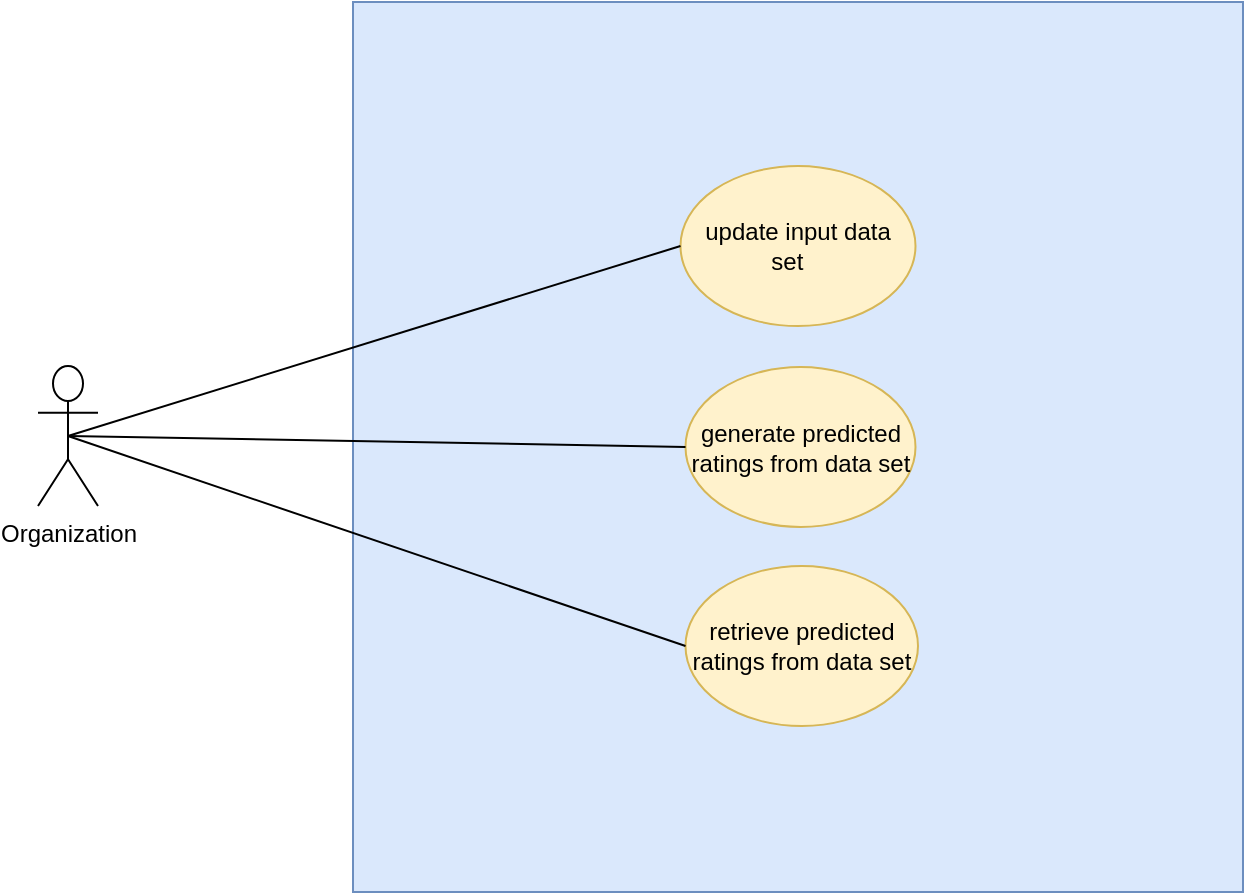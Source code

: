 <mxfile version="20.8.10" type="device"><diagram name="Page-1" id="fjwuFHZYpNOX4wre5BCR"><mxGraphModel dx="1276" dy="614" grid="1" gridSize="10" guides="1" tooltips="1" connect="1" arrows="1" fold="1" page="1" pageScale="1" pageWidth="850" pageHeight="1100" math="0" shadow="0"><root><mxCell id="0"/><mxCell id="1" parent="0"/><mxCell id="Jd3R5-ZXTsf17rILLIj6-1" value="Organization" style="shape=umlActor;verticalLabelPosition=bottom;verticalAlign=top;html=1;outlineConnect=0;" parent="1" vertex="1"><mxGeometry x="120" y="510" width="30" height="70" as="geometry"/></mxCell><mxCell id="Jd3R5-ZXTsf17rILLIj6-3" value="" style="whiteSpace=wrap;html=1;aspect=fixed;fillColor=#dae8fc;strokeColor=#6c8ebf;" parent="1" vertex="1"><mxGeometry x="277.5" y="328" width="445" height="445" as="geometry"/></mxCell><mxCell id="Jd3R5-ZXTsf17rILLIj6-2" value="update input data set&lt;span style=&quot;white-space: pre;&quot;&gt;&#9;&lt;/span&gt;" style="ellipse;whiteSpace=wrap;html=1;fillColor=#fff2cc;strokeColor=#d6b656;" parent="1" vertex="1"><mxGeometry x="441.25" y="410" width="117.5" height="80" as="geometry"/></mxCell><mxCell id="EdmM1rZS4--3qe9CLnAn-1" value="retrieve predicted ratings from data set" style="ellipse;whiteSpace=wrap;html=1;fillColor=#fff2cc;strokeColor=#d6b656;" parent="1" vertex="1"><mxGeometry x="443.75" y="610" width="116.25" height="80" as="geometry"/></mxCell><mxCell id="EdmM1rZS4--3qe9CLnAn-2" value="" style="endArrow=none;html=1;rounded=0;entryX=0.5;entryY=0.5;entryDx=0;entryDy=0;entryPerimeter=0;exitX=0;exitY=0.5;exitDx=0;exitDy=0;" parent="1" source="Jd3R5-ZXTsf17rILLIj6-2" target="Jd3R5-ZXTsf17rILLIj6-1" edge="1"><mxGeometry width="50" height="50" relative="1" as="geometry"><mxPoint x="400" y="560" as="sourcePoint"/><mxPoint x="450" y="510" as="targetPoint"/></mxGeometry></mxCell><mxCell id="EdmM1rZS4--3qe9CLnAn-3" value="" style="endArrow=none;html=1;rounded=0;entryX=0.5;entryY=0.5;entryDx=0;entryDy=0;entryPerimeter=0;exitX=0;exitY=0.5;exitDx=0;exitDy=0;" parent="1" source="EdmM1rZS4--3qe9CLnAn-1" target="Jd3R5-ZXTsf17rILLIj6-1" edge="1"><mxGeometry width="50" height="50" relative="1" as="geometry"><mxPoint x="452.5" y="470" as="sourcePoint"/><mxPoint x="145" y="555" as="targetPoint"/></mxGeometry></mxCell><mxCell id="hvcqBxCkx8Dy17fP0oCh-1" value="generate predicted ratings from data set" style="ellipse;whiteSpace=wrap;html=1;fillColor=#fff2cc;strokeColor=#d6b656;" parent="1" vertex="1"><mxGeometry x="443.75" y="510.5" width="115" height="80" as="geometry"/></mxCell><mxCell id="hvcqBxCkx8Dy17fP0oCh-3" value="" style="endArrow=none;html=1;rounded=0;entryX=0.5;entryY=0.5;entryDx=0;entryDy=0;entryPerimeter=0;exitX=0;exitY=0.5;exitDx=0;exitDy=0;" parent="1" source="hvcqBxCkx8Dy17fP0oCh-1" target="Jd3R5-ZXTsf17rILLIj6-1" edge="1"><mxGeometry width="50" height="50" relative="1" as="geometry"><mxPoint x="453.75" y="660" as="sourcePoint"/><mxPoint x="145" y="555" as="targetPoint"/></mxGeometry></mxCell></root></mxGraphModel></diagram></mxfile>